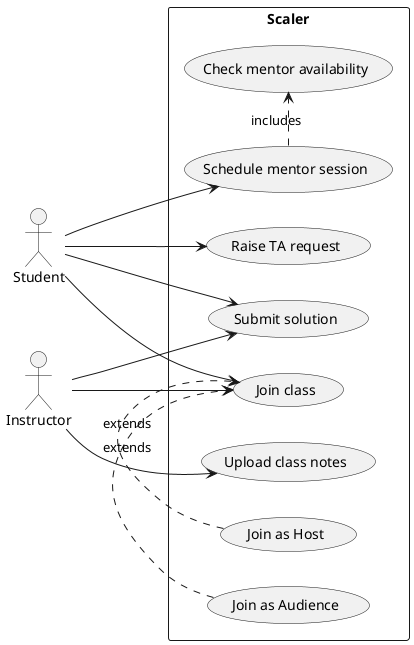 @startuml
left to right direction

actor Student
actor Instructor

rectangle Scaler {
    usecase "Join class" as Join
    usecase "Schedule mentor session" as Schedule
    usecase "Raise TA request" as Raise
    usecase "Upload class notes" as Upload
    usecase "Submit solution" as Submit

    usecase "Join as Host" as Host
    usecase "Join as Audience" as Audience
    
    (Host) .> (Join) : extends
    (Audience) .> (Join) : extends

    usecase "Check mentor availability" as Check
    (Schedule) .> (Check) : includes



}

Student --> Join
Student --> Schedule
Student --> Raise
Student --> Submit

Instructor --> Join
Instructor --> Submit
Instructor --> Upload
@enduml